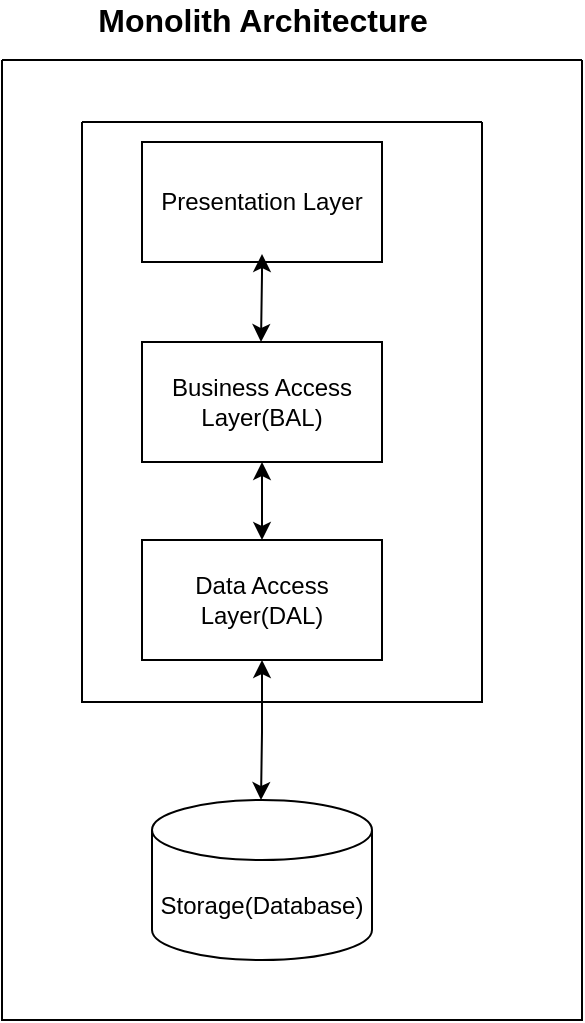 <mxfile version="17.4.0" type="github">
  <diagram id="EKNtEOO3rtrP5tpK7Aw0" name="Page-1">
    <mxGraphModel dx="1248" dy="677" grid="1" gridSize="10" guides="1" tooltips="1" connect="1" arrows="1" fold="1" page="1" pageScale="1" pageWidth="1169" pageHeight="827" math="0" shadow="0">
      <root>
        <mxCell id="0" />
        <mxCell id="1" parent="0" />
        <mxCell id="_59J-3uwy2crO3-Trldx-1" value="" style="swimlane;startSize=0;collapsible=0;" vertex="1" parent="1">
          <mxGeometry x="440" y="70" width="290" height="480" as="geometry" />
        </mxCell>
        <mxCell id="_59J-3uwy2crO3-Trldx-3" value="Presentation Layer" style="rounded=0;whiteSpace=wrap;html=1;" vertex="1" parent="_59J-3uwy2crO3-Trldx-1">
          <mxGeometry x="70" y="41" width="120" height="60" as="geometry" />
        </mxCell>
        <mxCell id="_59J-3uwy2crO3-Trldx-4" value="Business Access Layer(BAL)" style="rounded=0;whiteSpace=wrap;html=1;" vertex="1" parent="_59J-3uwy2crO3-Trldx-1">
          <mxGeometry x="70" y="141" width="120" height="60" as="geometry" />
        </mxCell>
        <mxCell id="_59J-3uwy2crO3-Trldx-6" value="" style="swimlane;startSize=0;collapsible=0;" vertex="1" parent="_59J-3uwy2crO3-Trldx-1">
          <mxGeometry x="40" y="31" width="200" height="290" as="geometry">
            <mxRectangle x="40" y="31" width="50" height="40" as="alternateBounds" />
          </mxGeometry>
        </mxCell>
        <mxCell id="_59J-3uwy2crO3-Trldx-12" value="" style="endArrow=classic;startArrow=classic;html=1;rounded=0;" edge="1" parent="_59J-3uwy2crO3-Trldx-6">
          <mxGeometry width="50" height="50" relative="1" as="geometry">
            <mxPoint x="89.5" y="110" as="sourcePoint" />
            <mxPoint x="90" y="66" as="targetPoint" />
            <Array as="points">
              <mxPoint x="90" y="76" />
            </Array>
          </mxGeometry>
        </mxCell>
        <mxCell id="_59J-3uwy2crO3-Trldx-13" value="" style="endArrow=classic;startArrow=classic;html=1;rounded=0;" edge="1" parent="_59J-3uwy2crO3-Trldx-6">
          <mxGeometry width="50" height="50" relative="1" as="geometry">
            <mxPoint x="90" y="209" as="sourcePoint" />
            <mxPoint x="90" y="170" as="targetPoint" />
            <Array as="points">
              <mxPoint x="90" y="180" />
            </Array>
          </mxGeometry>
        </mxCell>
        <mxCell id="_59J-3uwy2crO3-Trldx-5" value="Data Access Layer(DAL)" style="rounded=0;whiteSpace=wrap;html=1;" vertex="1" parent="_59J-3uwy2crO3-Trldx-6">
          <mxGeometry x="30" y="209" width="120" height="60" as="geometry" />
        </mxCell>
        <mxCell id="_59J-3uwy2crO3-Trldx-8" value="Storage(Database)" style="shape=cylinder3;whiteSpace=wrap;html=1;boundedLbl=1;backgroundOutline=1;size=15;" vertex="1" parent="_59J-3uwy2crO3-Trldx-1">
          <mxGeometry x="75" y="370" width="110" height="80" as="geometry" />
        </mxCell>
        <mxCell id="_59J-3uwy2crO3-Trldx-9" value="" style="endArrow=classic;startArrow=classic;html=1;rounded=0;entryX=0.5;entryY=1;entryDx=0;entryDy=0;" edge="1" parent="_59J-3uwy2crO3-Trldx-1" target="_59J-3uwy2crO3-Trldx-5">
          <mxGeometry width="50" height="50" relative="1" as="geometry">
            <mxPoint x="129.5" y="370" as="sourcePoint" />
            <mxPoint x="130" y="326" as="targetPoint" />
            <Array as="points">
              <mxPoint x="130" y="336" />
            </Array>
          </mxGeometry>
        </mxCell>
        <mxCell id="_59J-3uwy2crO3-Trldx-10" value="Monolith Architecture" style="text;html=1;align=center;verticalAlign=middle;resizable=0;points=[];autosize=1;strokeColor=none;fillColor=none;fontStyle=1;fontSize=16;" vertex="1" parent="1">
          <mxGeometry x="480" y="40" width="180" height="20" as="geometry" />
        </mxCell>
      </root>
    </mxGraphModel>
  </diagram>
</mxfile>
